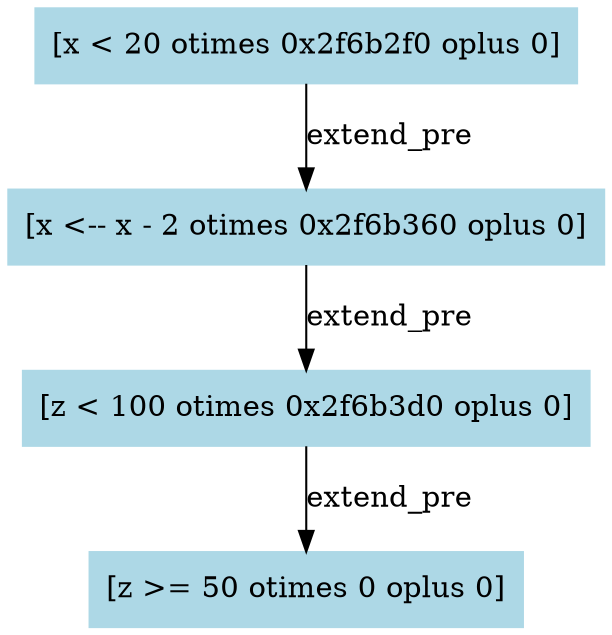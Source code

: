 digraph "[x := 20]" {
"0x2f6b280" [label="[x < 20 otimes 0x2f6b2f0 oplus 0]", color=lightblue,style=filled,shape=box]
"0x2f6b280" -> "0x2f6b2f0" [label=extend_pre,color=black]
"0x2f6b2f0" [label="[x <-- x - 2 otimes 0x2f6b360 oplus 0]", color=lightblue,style=filled,shape=box]
"0x2f6b2f0" -> "0x2f6b360" [label=extend_pre,color=black]
"0x2f6b360" [label="[z < 100 otimes 0x2f6b3d0 oplus 0]", color=lightblue,style=filled,shape=box]
"0x2f6b360" -> "0x2f6b3d0" [label=extend_pre,color=black]
"0x2f6b3d0" [label="[z >= 50 otimes 0 oplus 0]", color=lightblue,style=filled,shape=box]
}


